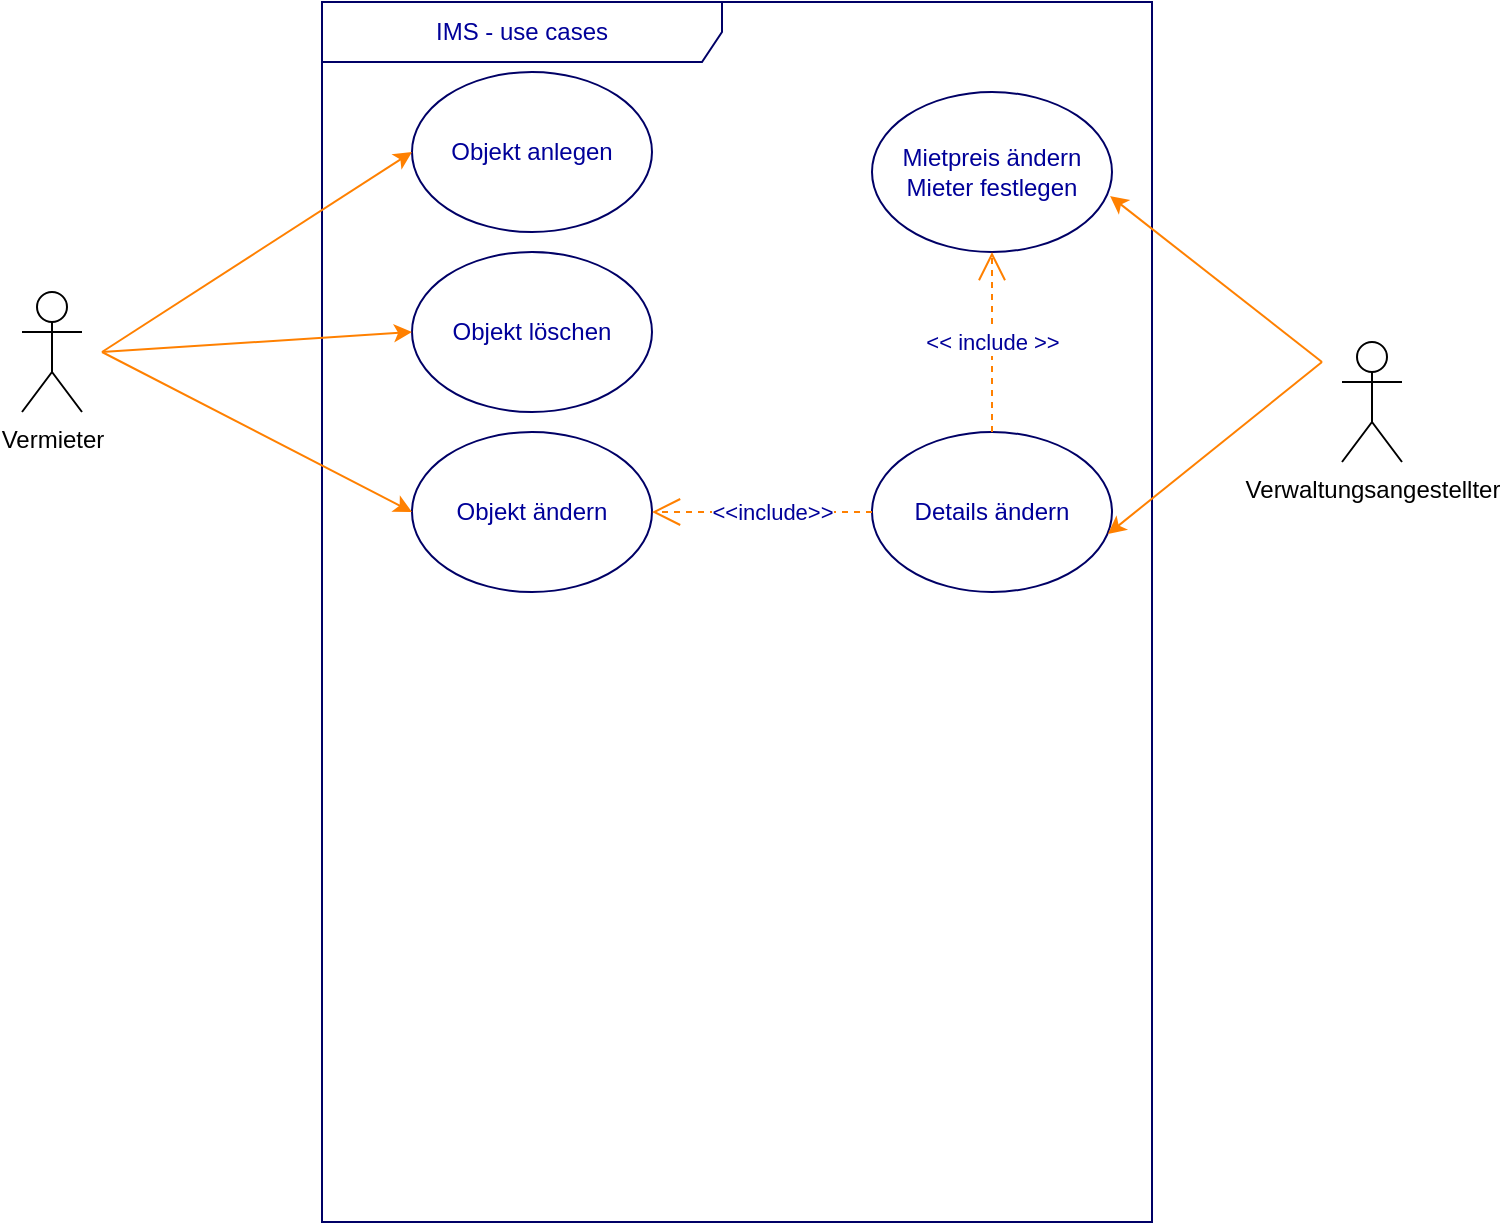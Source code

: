 <mxfile version="13.7.7" type="github"><diagram id="1cee9afd-dcdd-cf27-cb82-50d77dad4855" name="Page-1"><mxGraphModel dx="1422" dy="791" grid="1" gridSize="10" guides="1" tooltips="1" connect="1" arrows="1" fold="1" page="1" pageScale="1" pageWidth="850" pageHeight="1100" math="0" shadow="0"><root><mxCell id="0"/><mxCell id="1" parent="0"/><mxCell id="c1cb8d76720eaeb-22" value="IMS - use cases" style="shape=umlFrame;whiteSpace=wrap;html=1;strokeWidth=1;fillColor=none;width=200;height=30;fontColor=#000099;strokeColor=#000066;" parent="1" vertex="1"><mxGeometry x="200" y="40" width="415" height="610" as="geometry"/></mxCell><mxCell id="c1cb8d76720eaeb-1" value="Objekt anlegen" style="ellipse;whiteSpace=wrap;html=1;strokeColor=#000066;fontColor=#000099;fillColor=none;" parent="1" vertex="1"><mxGeometry x="245" y="75" width="120" height="80" as="geometry"/></mxCell><mxCell id="c1cb8d76720eaeb-2" value="Objekt löschen" style="ellipse;whiteSpace=wrap;html=1;strokeColor=#000066;fontColor=#000099;fillColor=none;" parent="1" vertex="1"><mxGeometry x="245" y="165" width="120" height="80" as="geometry"/></mxCell><mxCell id="c1cb8d76720eaeb-3" value="Objekt ändern" style="ellipse;whiteSpace=wrap;html=1;strokeColor=#000066;fontColor=#000099;fillColor=none;" parent="1" vertex="1"><mxGeometry x="245" y="255" width="120" height="80" as="geometry"/></mxCell><mxCell id="c1cb8d76720eaeb-4" value="Details ändern" style="ellipse;whiteSpace=wrap;html=1;strokeColor=#000066;fontColor=#000099;fillColor=none;" parent="1" vertex="1"><mxGeometry x="475" y="255" width="120" height="80" as="geometry"/></mxCell><mxCell id="c1cb8d76720eaeb-5" value="&lt;div&gt;Mietpreis ändern&lt;/div&gt;&lt;div&gt;Mieter festlegen&lt;br&gt;&lt;/div&gt;" style="ellipse;whiteSpace=wrap;html=1;strokeColor=#000066;fontColor=#000099;fillColor=none;" parent="1" vertex="1"><mxGeometry x="475" y="85" width="120" height="80" as="geometry"/></mxCell><mxCell id="c1cb8d76720eaeb-10" style="html=1;exitX=1;exitY=0.333;exitPerimeter=0;entryX=0;entryY=0.5;jettySize=auto;orthogonalLoop=1;fillColor=#f8cecc;strokeColor=#FF8000;curved=1;fontColor=#000099;" parent="1" target="c1cb8d76720eaeb-1" edge="1"><mxGeometry relative="1" as="geometry"><mxPoint x="90" y="215" as="sourcePoint"/></mxGeometry></mxCell><mxCell id="c1cb8d76720eaeb-11" style="html=1;exitX=1;exitY=0.333;exitPerimeter=0;entryX=0;entryY=0.5;jettySize=auto;orthogonalLoop=1;curved=1;fontColor=#000099;strokeColor=#FF8000;" parent="1" target="c1cb8d76720eaeb-2" edge="1"><mxGeometry relative="1" as="geometry"><mxPoint x="90" y="215" as="sourcePoint"/></mxGeometry></mxCell><mxCell id="c1cb8d76720eaeb-13" style="edgeStyle=none;curved=1;html=1;exitX=1;exitY=0.333;exitPerimeter=0;entryX=0;entryY=0.5;jettySize=auto;orthogonalLoop=1;strokeColor=#FF8000;fontColor=#000099;" parent="1" target="c1cb8d76720eaeb-3" edge="1"><mxGeometry relative="1" as="geometry"><mxPoint x="90" y="215" as="sourcePoint"/></mxGeometry></mxCell><mxCell id="c1cb8d76720eaeb-16" style="rounded=0;html=1;jettySize=auto;orthogonalLoop=1;fontColor=#000099;strokeColor=#FF8000;entryX=0.992;entryY=0.65;entryDx=0;entryDy=0;entryPerimeter=0;" parent="1" target="c1cb8d76720eaeb-5" edge="1"><mxGeometry relative="1" as="geometry"><mxPoint x="700" y="220" as="sourcePoint"/><mxPoint x="640" y="190" as="targetPoint"/><Array as="points"/></mxGeometry></mxCell><mxCell id="c1cb8d76720eaeb-18" style="edgeStyle=none;html=1;entryX=0.983;entryY=0.638;jettySize=auto;orthogonalLoop=1;strokeColor=#FF8000;rounded=1;fontColor=#000099;entryDx=0;entryDy=0;entryPerimeter=0;" parent="1" target="c1cb8d76720eaeb-4" edge="1"><mxGeometry relative="1" as="geometry"><Array as="points"/><mxPoint x="700" y="220" as="sourcePoint"/><mxPoint x="347.426" y="503.284" as="targetPoint"/></mxGeometry></mxCell><mxCell id="c1cb8d76720eaeb-25" value="&amp;lt;&amp;lt;include&amp;gt;&amp;gt;" style="endArrow=open;endSize=12;dashed=1;html=1;entryX=1;entryY=0.5;exitX=0;exitY=0.5;fontColor=#000099;strokeColor=#FF8000;" parent="1" source="c1cb8d76720eaeb-4" target="c1cb8d76720eaeb-3" edge="1"><mxGeometry x="-0.091" width="160" relative="1" as="geometry"><mxPoint x="425" y="335" as="sourcePoint"/><mxPoint x="555" y="355" as="targetPoint"/><mxPoint as="offset"/></mxGeometry></mxCell><mxCell id="c1cb8d76720eaeb-29" value="&amp;lt;&amp;lt; include &amp;gt;&amp;gt;" style="endArrow=open;endSize=12;dashed=1;html=1;exitX=0.5;exitY=0;entryX=0.5;entryY=1;fontColor=#000099;strokeColor=#FF8000;" parent="1" source="c1cb8d76720eaeb-4" target="c1cb8d76720eaeb-5" edge="1"><mxGeometry width="160" relative="1" as="geometry"><mxPoint x="357" y="277" as="sourcePoint"/><mxPoint x="503" y="163" as="targetPoint"/></mxGeometry></mxCell><mxCell id="Gg17BH2Xcc1suqeRCWv--7" value="Vermieter" style="shape=umlActor;verticalLabelPosition=bottom;verticalAlign=top;html=1;outlineConnect=0;" vertex="1" parent="1"><mxGeometry x="50" y="185" width="30" height="60" as="geometry"/></mxCell><mxCell id="Gg17BH2Xcc1suqeRCWv--11" value="Verwaltungsangestellter" style="shape=umlActor;verticalLabelPosition=bottom;verticalAlign=top;html=1;outlineConnect=0;" vertex="1" parent="1"><mxGeometry x="710" y="210" width="30" height="60" as="geometry"/></mxCell></root></mxGraphModel></diagram></mxfile>